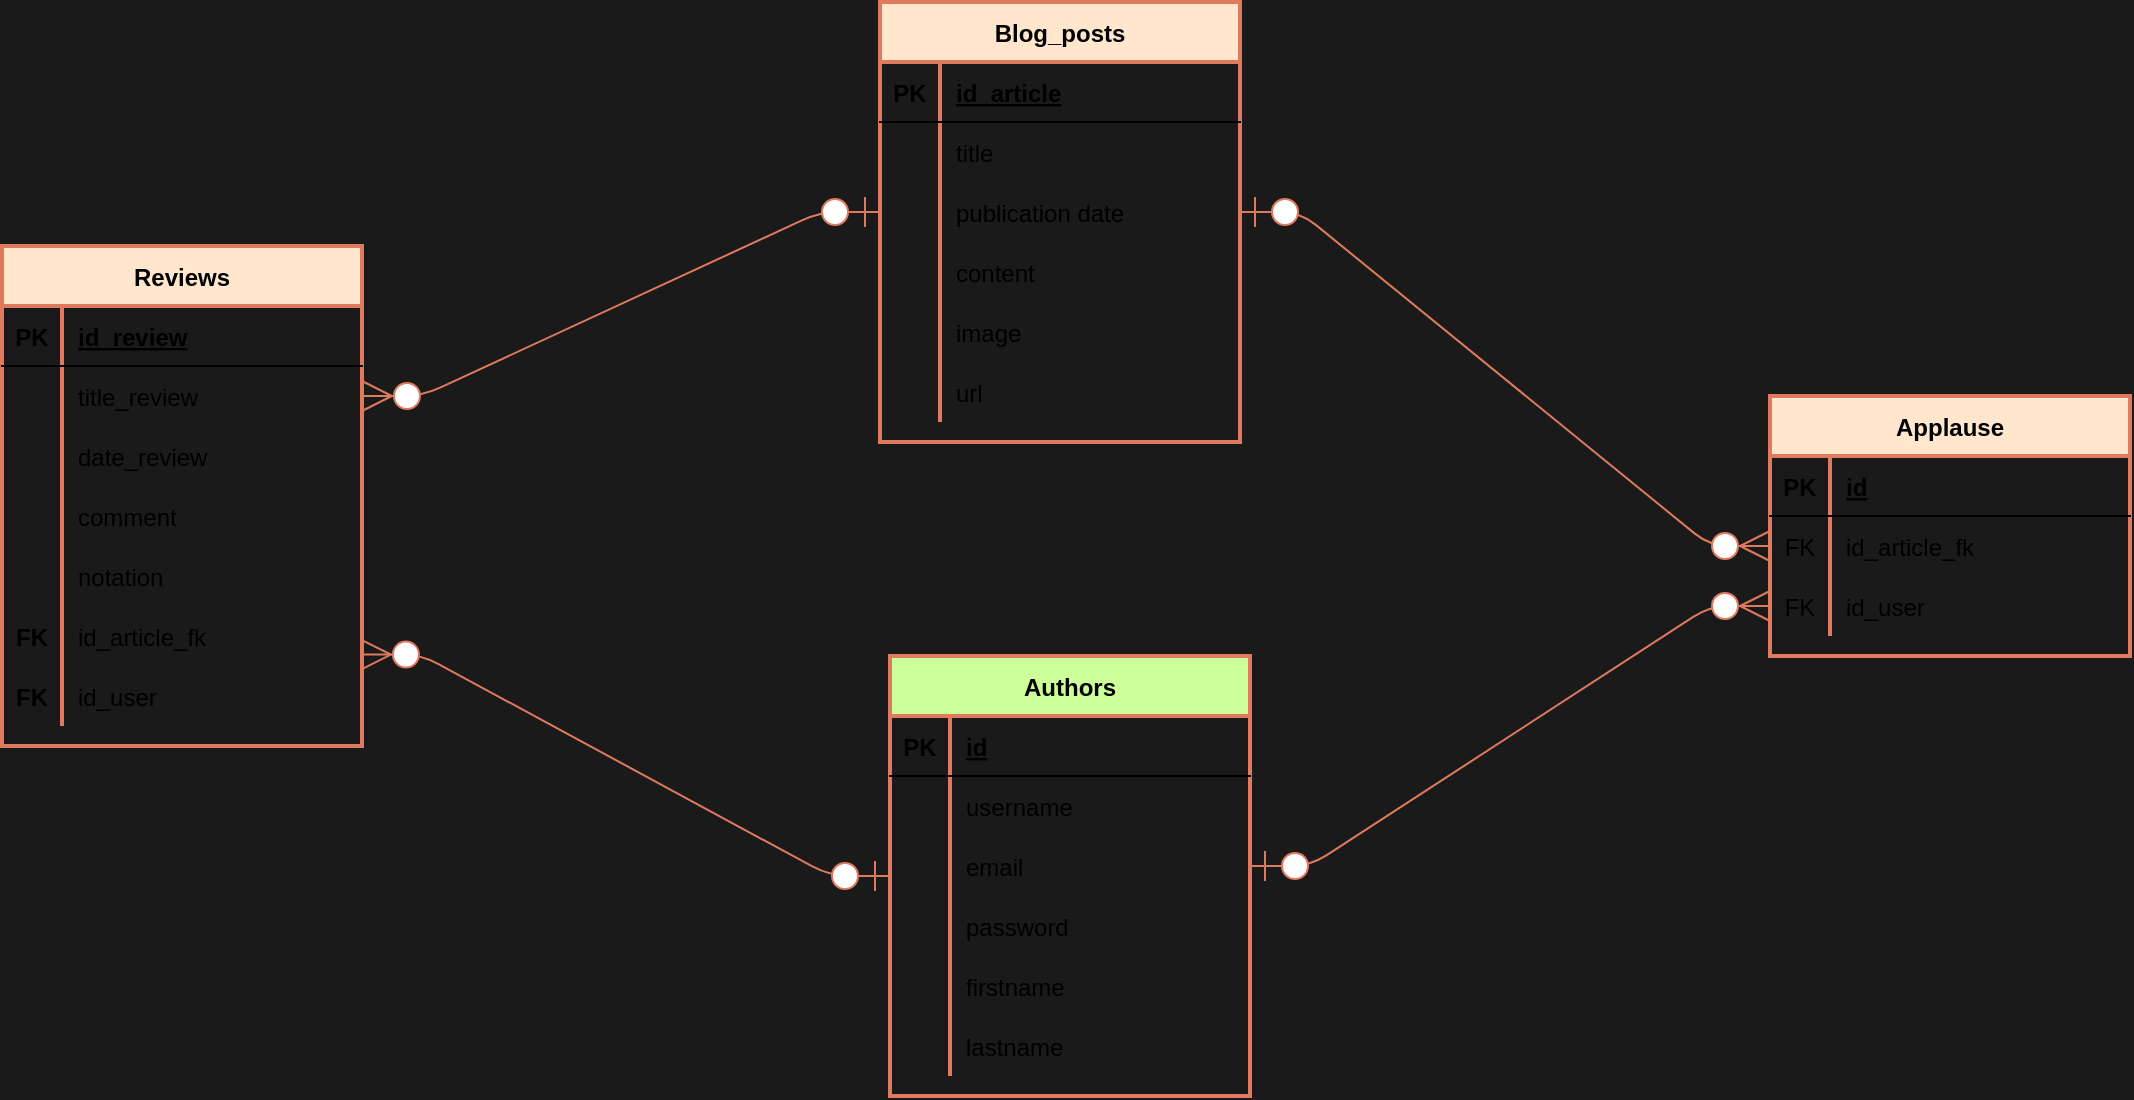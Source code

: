 <mxfile version="14.4.3" type="device"><diagram name="Page-1" id="efa7a0a1-bf9b-a30e-e6df-94a7791c09e9"><mxGraphModel dx="1913" dy="853" grid="0" gridSize="10" guides="1" tooltips="1" connect="1" arrows="1" fold="1" page="0" pageScale="1" pageWidth="826" pageHeight="1169" background="#1A1A1A" math="0" shadow="0"><root><mxCell id="0"/><mxCell id="1" parent="0"/><mxCell id="wu54Cc7X2mvKj52Np49p-134" value="Blog_posts" style="shape=table;startSize=30;container=1;collapsible=1;childLayout=tableLayout;fixedRows=1;rowLines=0;fontStyle=1;align=center;resizeLast=1;strokeColor=#E07A5F;strokeWidth=2;fillColor=#FFE6CC;fontColor=#000000;" vertex="1" parent="1"><mxGeometry x="-227" y="62" width="180" height="220" as="geometry"/></mxCell><mxCell id="wu54Cc7X2mvKj52Np49p-135" value="" style="shape=partialRectangle;collapsible=0;dropTarget=0;pointerEvents=0;fillColor=none;top=0;left=0;bottom=1;right=0;points=[[0,0.5],[1,0.5]];portConstraint=eastwest;" vertex="1" parent="wu54Cc7X2mvKj52Np49p-134"><mxGeometry y="30" width="180" height="30" as="geometry"/></mxCell><mxCell id="wu54Cc7X2mvKj52Np49p-136" value="PK" style="shape=partialRectangle;connectable=0;fillColor=none;top=0;left=0;bottom=0;right=0;fontStyle=1;overflow=hidden;" vertex="1" parent="wu54Cc7X2mvKj52Np49p-135"><mxGeometry width="30" height="30" as="geometry"/></mxCell><mxCell id="wu54Cc7X2mvKj52Np49p-137" value="id_article" style="shape=partialRectangle;connectable=0;fillColor=none;top=0;left=0;bottom=0;right=0;align=left;spacingLeft=6;fontStyle=5;overflow=hidden;" vertex="1" parent="wu54Cc7X2mvKj52Np49p-135"><mxGeometry x="30" width="150" height="30" as="geometry"/></mxCell><mxCell id="wu54Cc7X2mvKj52Np49p-138" value="" style="shape=partialRectangle;collapsible=0;dropTarget=0;pointerEvents=0;fillColor=none;top=0;left=0;bottom=0;right=0;points=[[0,0.5],[1,0.5]];portConstraint=eastwest;" vertex="1" parent="wu54Cc7X2mvKj52Np49p-134"><mxGeometry y="60" width="180" height="30" as="geometry"/></mxCell><mxCell id="wu54Cc7X2mvKj52Np49p-139" value="" style="shape=partialRectangle;connectable=0;fillColor=none;top=0;left=0;bottom=0;right=0;editable=1;overflow=hidden;" vertex="1" parent="wu54Cc7X2mvKj52Np49p-138"><mxGeometry width="30" height="30" as="geometry"/></mxCell><mxCell id="wu54Cc7X2mvKj52Np49p-140" value="title" style="shape=partialRectangle;connectable=0;fillColor=none;top=0;left=0;bottom=0;right=0;align=left;spacingLeft=6;overflow=hidden;" vertex="1" parent="wu54Cc7X2mvKj52Np49p-138"><mxGeometry x="30" width="150" height="30" as="geometry"/></mxCell><mxCell id="wu54Cc7X2mvKj52Np49p-141" value="" style="shape=partialRectangle;collapsible=0;dropTarget=0;pointerEvents=0;fillColor=none;top=0;left=0;bottom=0;right=0;points=[[0,0.5],[1,0.5]];portConstraint=eastwest;" vertex="1" parent="wu54Cc7X2mvKj52Np49p-134"><mxGeometry y="90" width="180" height="30" as="geometry"/></mxCell><mxCell id="wu54Cc7X2mvKj52Np49p-142" value="" style="shape=partialRectangle;connectable=0;fillColor=none;top=0;left=0;bottom=0;right=0;editable=1;overflow=hidden;" vertex="1" parent="wu54Cc7X2mvKj52Np49p-141"><mxGeometry width="30" height="30" as="geometry"/></mxCell><mxCell id="wu54Cc7X2mvKj52Np49p-143" value="publication date" style="shape=partialRectangle;connectable=0;fillColor=none;top=0;left=0;bottom=0;right=0;align=left;spacingLeft=6;overflow=hidden;" vertex="1" parent="wu54Cc7X2mvKj52Np49p-141"><mxGeometry x="30" width="150" height="30" as="geometry"/></mxCell><mxCell id="wu54Cc7X2mvKj52Np49p-144" value="" style="shape=partialRectangle;collapsible=0;dropTarget=0;pointerEvents=0;fillColor=none;top=0;left=0;bottom=0;right=0;points=[[0,0.5],[1,0.5]];portConstraint=eastwest;" vertex="1" parent="wu54Cc7X2mvKj52Np49p-134"><mxGeometry y="120" width="180" height="30" as="geometry"/></mxCell><mxCell id="wu54Cc7X2mvKj52Np49p-145" value="" style="shape=partialRectangle;connectable=0;fillColor=none;top=0;left=0;bottom=0;right=0;editable=1;overflow=hidden;" vertex="1" parent="wu54Cc7X2mvKj52Np49p-144"><mxGeometry width="30" height="30" as="geometry"/></mxCell><mxCell id="wu54Cc7X2mvKj52Np49p-146" value="content" style="shape=partialRectangle;connectable=0;fillColor=none;top=0;left=0;bottom=0;right=0;align=left;spacingLeft=6;overflow=hidden;" vertex="1" parent="wu54Cc7X2mvKj52Np49p-144"><mxGeometry x="30" width="150" height="30" as="geometry"/></mxCell><mxCell id="wu54Cc7X2mvKj52Np49p-227" value="" style="shape=partialRectangle;collapsible=0;dropTarget=0;pointerEvents=0;fillColor=none;top=0;left=0;bottom=0;right=0;points=[[0,0.5],[1,0.5]];portConstraint=eastwest;" vertex="1" parent="wu54Cc7X2mvKj52Np49p-134"><mxGeometry y="150" width="180" height="30" as="geometry"/></mxCell><mxCell id="wu54Cc7X2mvKj52Np49p-228" value="" style="shape=partialRectangle;connectable=0;fillColor=none;top=0;left=0;bottom=0;right=0;editable=1;overflow=hidden;" vertex="1" parent="wu54Cc7X2mvKj52Np49p-227"><mxGeometry width="30" height="30" as="geometry"/></mxCell><mxCell id="wu54Cc7X2mvKj52Np49p-229" value="image" style="shape=partialRectangle;connectable=0;fillColor=none;top=0;left=0;bottom=0;right=0;align=left;spacingLeft=6;overflow=hidden;" vertex="1" parent="wu54Cc7X2mvKj52Np49p-227"><mxGeometry x="30" width="150" height="30" as="geometry"/></mxCell><mxCell id="wu54Cc7X2mvKj52Np49p-230" value="" style="shape=partialRectangle;collapsible=0;dropTarget=0;pointerEvents=0;fillColor=none;top=0;left=0;bottom=0;right=0;points=[[0,0.5],[1,0.5]];portConstraint=eastwest;" vertex="1" parent="wu54Cc7X2mvKj52Np49p-134"><mxGeometry y="180" width="180" height="30" as="geometry"/></mxCell><mxCell id="wu54Cc7X2mvKj52Np49p-231" value="" style="shape=partialRectangle;connectable=0;fillColor=none;top=0;left=0;bottom=0;right=0;editable=1;overflow=hidden;" vertex="1" parent="wu54Cc7X2mvKj52Np49p-230"><mxGeometry width="30" height="30" as="geometry"/></mxCell><mxCell id="wu54Cc7X2mvKj52Np49p-232" value="url" style="shape=partialRectangle;connectable=0;fillColor=none;top=0;left=0;bottom=0;right=0;align=left;spacingLeft=6;overflow=hidden;" vertex="1" parent="wu54Cc7X2mvKj52Np49p-230"><mxGeometry x="30" width="150" height="30" as="geometry"/></mxCell><mxCell id="wu54Cc7X2mvKj52Np49p-154" value="Reviews" style="shape=table;startSize=30;container=1;collapsible=1;childLayout=tableLayout;fixedRows=1;rowLines=0;fontStyle=1;align=center;resizeLast=1;strokeColor=#E07A5F;strokeWidth=2;fillColor=#FFE6CC;fontColor=#000000;" vertex="1" parent="1"><mxGeometry x="-666" y="184" width="180" height="250" as="geometry"/></mxCell><mxCell id="wu54Cc7X2mvKj52Np49p-155" value="" style="shape=partialRectangle;collapsible=0;dropTarget=0;pointerEvents=0;fillColor=none;top=0;left=0;bottom=1;right=0;points=[[0,0.5],[1,0.5]];portConstraint=eastwest;" vertex="1" parent="wu54Cc7X2mvKj52Np49p-154"><mxGeometry y="30" width="180" height="30" as="geometry"/></mxCell><mxCell id="wu54Cc7X2mvKj52Np49p-156" value="PK" style="shape=partialRectangle;connectable=0;fillColor=none;top=0;left=0;bottom=0;right=0;fontStyle=1;overflow=hidden;" vertex="1" parent="wu54Cc7X2mvKj52Np49p-155"><mxGeometry width="30" height="30" as="geometry"/></mxCell><mxCell id="wu54Cc7X2mvKj52Np49p-157" value="id_review" style="shape=partialRectangle;connectable=0;fillColor=none;top=0;left=0;bottom=0;right=0;align=left;spacingLeft=6;fontStyle=5;overflow=hidden;" vertex="1" parent="wu54Cc7X2mvKj52Np49p-155"><mxGeometry x="30" width="150" height="30" as="geometry"/></mxCell><mxCell id="wu54Cc7X2mvKj52Np49p-158" value="" style="shape=partialRectangle;collapsible=0;dropTarget=0;pointerEvents=0;fillColor=none;top=0;left=0;bottom=0;right=0;points=[[0,0.5],[1,0.5]];portConstraint=eastwest;" vertex="1" parent="wu54Cc7X2mvKj52Np49p-154"><mxGeometry y="60" width="180" height="30" as="geometry"/></mxCell><mxCell id="wu54Cc7X2mvKj52Np49p-159" value="" style="shape=partialRectangle;connectable=0;fillColor=none;top=0;left=0;bottom=0;right=0;editable=1;overflow=hidden;" vertex="1" parent="wu54Cc7X2mvKj52Np49p-158"><mxGeometry width="30" height="30" as="geometry"/></mxCell><mxCell id="wu54Cc7X2mvKj52Np49p-160" value="title_review" style="shape=partialRectangle;connectable=0;fillColor=none;top=0;left=0;bottom=0;right=0;align=left;spacingLeft=6;overflow=hidden;" vertex="1" parent="wu54Cc7X2mvKj52Np49p-158"><mxGeometry x="30" width="150" height="30" as="geometry"/></mxCell><mxCell id="wu54Cc7X2mvKj52Np49p-161" value="" style="shape=partialRectangle;collapsible=0;dropTarget=0;pointerEvents=0;fillColor=none;top=0;left=0;bottom=0;right=0;points=[[0,0.5],[1,0.5]];portConstraint=eastwest;" vertex="1" parent="wu54Cc7X2mvKj52Np49p-154"><mxGeometry y="90" width="180" height="30" as="geometry"/></mxCell><mxCell id="wu54Cc7X2mvKj52Np49p-162" value="" style="shape=partialRectangle;connectable=0;fillColor=none;top=0;left=0;bottom=0;right=0;editable=1;overflow=hidden;" vertex="1" parent="wu54Cc7X2mvKj52Np49p-161"><mxGeometry width="30" height="30" as="geometry"/></mxCell><mxCell id="wu54Cc7X2mvKj52Np49p-163" value="date_review" style="shape=partialRectangle;connectable=0;fillColor=none;top=0;left=0;bottom=0;right=0;align=left;spacingLeft=6;overflow=hidden;" vertex="1" parent="wu54Cc7X2mvKj52Np49p-161"><mxGeometry x="30" width="150" height="30" as="geometry"/></mxCell><mxCell id="wu54Cc7X2mvKj52Np49p-164" value="" style="shape=partialRectangle;collapsible=0;dropTarget=0;pointerEvents=0;fillColor=none;top=0;left=0;bottom=0;right=0;points=[[0,0.5],[1,0.5]];portConstraint=eastwest;" vertex="1" parent="wu54Cc7X2mvKj52Np49p-154"><mxGeometry y="120" width="180" height="30" as="geometry"/></mxCell><mxCell id="wu54Cc7X2mvKj52Np49p-165" value="" style="shape=partialRectangle;connectable=0;fillColor=none;top=0;left=0;bottom=0;right=0;editable=1;overflow=hidden;" vertex="1" parent="wu54Cc7X2mvKj52Np49p-164"><mxGeometry width="30" height="30" as="geometry"/></mxCell><mxCell id="wu54Cc7X2mvKj52Np49p-166" value="comment" style="shape=partialRectangle;connectable=0;fillColor=none;top=0;left=0;bottom=0;right=0;align=left;spacingLeft=6;overflow=hidden;" vertex="1" parent="wu54Cc7X2mvKj52Np49p-164"><mxGeometry x="30" width="150" height="30" as="geometry"/></mxCell><mxCell id="wu54Cc7X2mvKj52Np49p-167" value="" style="shape=partialRectangle;collapsible=0;dropTarget=0;pointerEvents=0;fillColor=none;top=0;left=0;bottom=0;right=0;points=[[0,0.5],[1,0.5]];portConstraint=eastwest;" vertex="1" parent="wu54Cc7X2mvKj52Np49p-154"><mxGeometry y="150" width="180" height="30" as="geometry"/></mxCell><mxCell id="wu54Cc7X2mvKj52Np49p-168" value="" style="shape=partialRectangle;connectable=0;fillColor=none;top=0;left=0;bottom=0;right=0;editable=1;overflow=hidden;" vertex="1" parent="wu54Cc7X2mvKj52Np49p-167"><mxGeometry width="30" height="30" as="geometry"/></mxCell><mxCell id="wu54Cc7X2mvKj52Np49p-169" value="notation" style="shape=partialRectangle;connectable=0;fillColor=none;top=0;left=0;bottom=0;right=0;align=left;spacingLeft=6;overflow=hidden;" vertex="1" parent="wu54Cc7X2mvKj52Np49p-167"><mxGeometry x="30" width="150" height="30" as="geometry"/></mxCell><mxCell id="wu54Cc7X2mvKj52Np49p-171" value="" style="shape=partialRectangle;collapsible=0;dropTarget=0;pointerEvents=0;fillColor=none;top=0;left=0;bottom=0;right=0;points=[[0,0.5],[1,0.5]];portConstraint=eastwest;" vertex="1" parent="wu54Cc7X2mvKj52Np49p-154"><mxGeometry y="180" width="180" height="30" as="geometry"/></mxCell><mxCell id="wu54Cc7X2mvKj52Np49p-172" value="FK" style="shape=partialRectangle;connectable=0;fillColor=none;top=0;left=0;bottom=0;right=0;editable=1;overflow=hidden;fontStyle=1" vertex="1" parent="wu54Cc7X2mvKj52Np49p-171"><mxGeometry width="30" height="30" as="geometry"/></mxCell><mxCell id="wu54Cc7X2mvKj52Np49p-173" value="id_article_fk" style="shape=partialRectangle;connectable=0;fillColor=none;top=0;left=0;bottom=0;right=0;align=left;spacingLeft=6;overflow=hidden;" vertex="1" parent="wu54Cc7X2mvKj52Np49p-171"><mxGeometry x="30" width="150" height="30" as="geometry"/></mxCell><mxCell id="wu54Cc7X2mvKj52Np49p-254" value="" style="shape=partialRectangle;collapsible=0;dropTarget=0;pointerEvents=0;fillColor=none;top=0;left=0;bottom=0;right=0;points=[[0,0.5],[1,0.5]];portConstraint=eastwest;" vertex="1" parent="wu54Cc7X2mvKj52Np49p-154"><mxGeometry y="210" width="180" height="30" as="geometry"/></mxCell><mxCell id="wu54Cc7X2mvKj52Np49p-255" value="FK" style="shape=partialRectangle;connectable=0;fillColor=none;top=0;left=0;bottom=0;right=0;editable=1;overflow=hidden;fontStyle=1" vertex="1" parent="wu54Cc7X2mvKj52Np49p-254"><mxGeometry width="30" height="30" as="geometry"/></mxCell><mxCell id="wu54Cc7X2mvKj52Np49p-256" value="id_user" style="shape=partialRectangle;connectable=0;fillColor=none;top=0;left=0;bottom=0;right=0;align=left;spacingLeft=6;overflow=hidden;" vertex="1" parent="wu54Cc7X2mvKj52Np49p-254"><mxGeometry x="30" width="150" height="30" as="geometry"/></mxCell><mxCell id="wu54Cc7X2mvKj52Np49p-170" value="" style="edgeStyle=entityRelationEdgeStyle;fontSize=12;html=1;endArrow=ERzeroToMany;startArrow=ERzeroToOne;strokeColor=#E07A5F;fillColor=#F2CC8F;endSize=13;targetPerimeterSpacing=0;startSize=13;exitX=0;exitY=0.5;exitDx=0;exitDy=0;entryX=1;entryY=0.5;entryDx=0;entryDy=0;" edge="1" parent="1" source="wu54Cc7X2mvKj52Np49p-141" target="wu54Cc7X2mvKj52Np49p-158"><mxGeometry width="100" height="100" relative="1" as="geometry"><mxPoint x="235" y="271" as="sourcePoint"/><mxPoint x="335" y="171" as="targetPoint"/></mxGeometry></mxCell><mxCell id="wu54Cc7X2mvKj52Np49p-234" value="Authors" style="shape=table;startSize=30;container=1;collapsible=1;childLayout=tableLayout;fixedRows=1;rowLines=0;fontStyle=1;align=center;resizeLast=1;strokeColor=#E07A5F;strokeWidth=2;fontColor=#000000;fillColor=#CCFF99;" vertex="1" parent="1"><mxGeometry x="-222" y="389" width="180" height="220" as="geometry"/></mxCell><mxCell id="wu54Cc7X2mvKj52Np49p-235" value="" style="shape=partialRectangle;collapsible=0;dropTarget=0;pointerEvents=0;fillColor=none;top=0;left=0;bottom=1;right=0;points=[[0,0.5],[1,0.5]];portConstraint=eastwest;" vertex="1" parent="wu54Cc7X2mvKj52Np49p-234"><mxGeometry y="30" width="180" height="30" as="geometry"/></mxCell><mxCell id="wu54Cc7X2mvKj52Np49p-236" value="PK" style="shape=partialRectangle;connectable=0;fillColor=none;top=0;left=0;bottom=0;right=0;fontStyle=1;overflow=hidden;" vertex="1" parent="wu54Cc7X2mvKj52Np49p-235"><mxGeometry width="30" height="30" as="geometry"/></mxCell><mxCell id="wu54Cc7X2mvKj52Np49p-237" value="id" style="shape=partialRectangle;connectable=0;fillColor=none;top=0;left=0;bottom=0;right=0;align=left;spacingLeft=6;fontStyle=5;overflow=hidden;" vertex="1" parent="wu54Cc7X2mvKj52Np49p-235"><mxGeometry x="30" width="150" height="30" as="geometry"/></mxCell><mxCell id="wu54Cc7X2mvKj52Np49p-238" value="" style="shape=partialRectangle;collapsible=0;dropTarget=0;pointerEvents=0;fillColor=none;top=0;left=0;bottom=0;right=0;points=[[0,0.5],[1,0.5]];portConstraint=eastwest;" vertex="1" parent="wu54Cc7X2mvKj52Np49p-234"><mxGeometry y="60" width="180" height="30" as="geometry"/></mxCell><mxCell id="wu54Cc7X2mvKj52Np49p-239" value="" style="shape=partialRectangle;connectable=0;fillColor=none;top=0;left=0;bottom=0;right=0;editable=1;overflow=hidden;" vertex="1" parent="wu54Cc7X2mvKj52Np49p-238"><mxGeometry width="30" height="30" as="geometry"/></mxCell><mxCell id="wu54Cc7X2mvKj52Np49p-240" value="username" style="shape=partialRectangle;connectable=0;fillColor=none;top=0;left=0;bottom=0;right=0;align=left;spacingLeft=6;overflow=hidden;" vertex="1" parent="wu54Cc7X2mvKj52Np49p-238"><mxGeometry x="30" width="150" height="30" as="geometry"/></mxCell><mxCell id="wu54Cc7X2mvKj52Np49p-241" value="" style="shape=partialRectangle;collapsible=0;dropTarget=0;pointerEvents=0;fillColor=none;top=0;left=0;bottom=0;right=0;points=[[0,0.5],[1,0.5]];portConstraint=eastwest;" vertex="1" parent="wu54Cc7X2mvKj52Np49p-234"><mxGeometry y="90" width="180" height="30" as="geometry"/></mxCell><mxCell id="wu54Cc7X2mvKj52Np49p-242" value="" style="shape=partialRectangle;connectable=0;fillColor=none;top=0;left=0;bottom=0;right=0;editable=1;overflow=hidden;" vertex="1" parent="wu54Cc7X2mvKj52Np49p-241"><mxGeometry width="30" height="30" as="geometry"/></mxCell><mxCell id="wu54Cc7X2mvKj52Np49p-243" value="email" style="shape=partialRectangle;connectable=0;fillColor=none;top=0;left=0;bottom=0;right=0;align=left;spacingLeft=6;overflow=hidden;" vertex="1" parent="wu54Cc7X2mvKj52Np49p-241"><mxGeometry x="30" width="150" height="30" as="geometry"/></mxCell><mxCell id="wu54Cc7X2mvKj52Np49p-244" value="" style="shape=partialRectangle;collapsible=0;dropTarget=0;pointerEvents=0;fillColor=none;top=0;left=0;bottom=0;right=0;points=[[0,0.5],[1,0.5]];portConstraint=eastwest;" vertex="1" parent="wu54Cc7X2mvKj52Np49p-234"><mxGeometry y="120" width="180" height="30" as="geometry"/></mxCell><mxCell id="wu54Cc7X2mvKj52Np49p-245" value="" style="shape=partialRectangle;connectable=0;fillColor=none;top=0;left=0;bottom=0;right=0;editable=1;overflow=hidden;" vertex="1" parent="wu54Cc7X2mvKj52Np49p-244"><mxGeometry width="30" height="30" as="geometry"/></mxCell><mxCell id="wu54Cc7X2mvKj52Np49p-246" value="password" style="shape=partialRectangle;connectable=0;fillColor=none;top=0;left=0;bottom=0;right=0;align=left;spacingLeft=6;overflow=hidden;" vertex="1" parent="wu54Cc7X2mvKj52Np49p-244"><mxGeometry x="30" width="150" height="30" as="geometry"/></mxCell><mxCell id="wu54Cc7X2mvKj52Np49p-247" value="" style="shape=partialRectangle;collapsible=0;dropTarget=0;pointerEvents=0;fillColor=none;top=0;left=0;bottom=0;right=0;points=[[0,0.5],[1,0.5]];portConstraint=eastwest;" vertex="1" parent="wu54Cc7X2mvKj52Np49p-234"><mxGeometry y="150" width="180" height="30" as="geometry"/></mxCell><mxCell id="wu54Cc7X2mvKj52Np49p-248" value="" style="shape=partialRectangle;connectable=0;fillColor=none;top=0;left=0;bottom=0;right=0;editable=1;overflow=hidden;" vertex="1" parent="wu54Cc7X2mvKj52Np49p-247"><mxGeometry width="30" height="30" as="geometry"/></mxCell><mxCell id="wu54Cc7X2mvKj52Np49p-249" value="firstname" style="shape=partialRectangle;connectable=0;fillColor=none;top=0;left=0;bottom=0;right=0;align=left;spacingLeft=6;overflow=hidden;" vertex="1" parent="wu54Cc7X2mvKj52Np49p-247"><mxGeometry x="30" width="150" height="30" as="geometry"/></mxCell><mxCell id="wu54Cc7X2mvKj52Np49p-250" value="" style="shape=partialRectangle;collapsible=0;dropTarget=0;pointerEvents=0;fillColor=none;top=0;left=0;bottom=0;right=0;points=[[0,0.5],[1,0.5]];portConstraint=eastwest;" vertex="1" parent="wu54Cc7X2mvKj52Np49p-234"><mxGeometry y="180" width="180" height="30" as="geometry"/></mxCell><mxCell id="wu54Cc7X2mvKj52Np49p-251" value="" style="shape=partialRectangle;connectable=0;fillColor=none;top=0;left=0;bottom=0;right=0;editable=1;overflow=hidden;" vertex="1" parent="wu54Cc7X2mvKj52Np49p-250"><mxGeometry width="30" height="30" as="geometry"/></mxCell><mxCell id="wu54Cc7X2mvKj52Np49p-252" value="lastname" style="shape=partialRectangle;connectable=0;fillColor=none;top=0;left=0;bottom=0;right=0;align=left;spacingLeft=6;overflow=hidden;" vertex="1" parent="wu54Cc7X2mvKj52Np49p-250"><mxGeometry x="30" width="150" height="30" as="geometry"/></mxCell><mxCell id="wu54Cc7X2mvKj52Np49p-253" value="" style="edgeStyle=entityRelationEdgeStyle;fontSize=12;html=1;endArrow=ERzeroToMany;startArrow=ERzeroToOne;strokeColor=#E07A5F;fillColor=#F2CC8F;endSize=13;targetPerimeterSpacing=0;startSize=13;exitX=0;exitY=0.5;exitDx=0;exitDy=0;entryX=0.997;entryY=0.81;entryDx=0;entryDy=0;entryPerimeter=0;" edge="1" parent="1" source="wu54Cc7X2mvKj52Np49p-234" target="wu54Cc7X2mvKj52Np49p-171"><mxGeometry width="100" height="100" relative="1" as="geometry"><mxPoint x="258" y="694" as="sourcePoint"/><mxPoint x="804" y="695.0" as="targetPoint"/></mxGeometry></mxCell><mxCell id="wu54Cc7X2mvKj52Np49p-257" value="Applause" style="shape=table;startSize=30;container=1;collapsible=1;childLayout=tableLayout;fixedRows=1;rowLines=0;fontStyle=1;align=center;resizeLast=1;strokeColor=#E07A5F;strokeWidth=2;fillColor=#FFE6CC;fontColor=#000000;" vertex="1" parent="1"><mxGeometry x="218" y="259" width="180" height="130" as="geometry"/></mxCell><mxCell id="wu54Cc7X2mvKj52Np49p-258" value="" style="shape=partialRectangle;collapsible=0;dropTarget=0;pointerEvents=0;fillColor=none;top=0;left=0;bottom=1;right=0;points=[[0,0.5],[1,0.5]];portConstraint=eastwest;" vertex="1" parent="wu54Cc7X2mvKj52Np49p-257"><mxGeometry y="30" width="180" height="30" as="geometry"/></mxCell><mxCell id="wu54Cc7X2mvKj52Np49p-259" value="PK" style="shape=partialRectangle;connectable=0;fillColor=none;top=0;left=0;bottom=0;right=0;fontStyle=1;overflow=hidden;" vertex="1" parent="wu54Cc7X2mvKj52Np49p-258"><mxGeometry width="30" height="30" as="geometry"/></mxCell><mxCell id="wu54Cc7X2mvKj52Np49p-260" value="id" style="shape=partialRectangle;connectable=0;fillColor=none;top=0;left=0;bottom=0;right=0;align=left;spacingLeft=6;fontStyle=5;overflow=hidden;" vertex="1" parent="wu54Cc7X2mvKj52Np49p-258"><mxGeometry x="30" width="150" height="30" as="geometry"/></mxCell><mxCell id="wu54Cc7X2mvKj52Np49p-261" value="" style="shape=partialRectangle;collapsible=0;dropTarget=0;pointerEvents=0;fillColor=none;top=0;left=0;bottom=0;right=0;points=[[0,0.5],[1,0.5]];portConstraint=eastwest;" vertex="1" parent="wu54Cc7X2mvKj52Np49p-257"><mxGeometry y="60" width="180" height="30" as="geometry"/></mxCell><mxCell id="wu54Cc7X2mvKj52Np49p-262" value="FK" style="shape=partialRectangle;connectable=0;fillColor=none;top=0;left=0;bottom=0;right=0;editable=1;overflow=hidden;" vertex="1" parent="wu54Cc7X2mvKj52Np49p-261"><mxGeometry width="30" height="30" as="geometry"/></mxCell><mxCell id="wu54Cc7X2mvKj52Np49p-263" value="id_article_fk" style="shape=partialRectangle;connectable=0;fillColor=none;top=0;left=0;bottom=0;right=0;align=left;spacingLeft=6;overflow=hidden;" vertex="1" parent="wu54Cc7X2mvKj52Np49p-261"><mxGeometry x="30" width="150" height="30" as="geometry"/></mxCell><mxCell id="wu54Cc7X2mvKj52Np49p-264" value="" style="shape=partialRectangle;collapsible=0;dropTarget=0;pointerEvents=0;fillColor=none;top=0;left=0;bottom=0;right=0;points=[[0,0.5],[1,0.5]];portConstraint=eastwest;" vertex="1" parent="wu54Cc7X2mvKj52Np49p-257"><mxGeometry y="90" width="180" height="30" as="geometry"/></mxCell><mxCell id="wu54Cc7X2mvKj52Np49p-265" value="FK" style="shape=partialRectangle;connectable=0;fillColor=none;top=0;left=0;bottom=0;right=0;editable=1;overflow=hidden;" vertex="1" parent="wu54Cc7X2mvKj52Np49p-264"><mxGeometry width="30" height="30" as="geometry"/></mxCell><mxCell id="wu54Cc7X2mvKj52Np49p-266" value="id_user" style="shape=partialRectangle;connectable=0;fillColor=none;top=0;left=0;bottom=0;right=0;align=left;spacingLeft=6;overflow=hidden;" vertex="1" parent="wu54Cc7X2mvKj52Np49p-264"><mxGeometry x="30" width="150" height="30" as="geometry"/></mxCell><mxCell id="wu54Cc7X2mvKj52Np49p-279" value="" style="edgeStyle=entityRelationEdgeStyle;fontSize=12;html=1;endArrow=ERzeroToMany;startArrow=ERzeroToOne;strokeColor=#E07A5F;fillColor=#F2CC8F;endSize=13;targetPerimeterSpacing=0;startSize=13;exitX=1;exitY=0.5;exitDx=0;exitDy=0;entryX=0;entryY=0.5;entryDx=0;entryDy=0;" edge="1" parent="1" source="wu54Cc7X2mvKj52Np49p-141" target="wu54Cc7X2mvKj52Np49p-261"><mxGeometry width="100" height="100" relative="1" as="geometry"><mxPoint x="-32" y="193" as="sourcePoint"/><mxPoint x="611" y="223" as="targetPoint"/></mxGeometry></mxCell><mxCell id="wu54Cc7X2mvKj52Np49p-282" value="" style="edgeStyle=entityRelationEdgeStyle;fontSize=12;html=1;endArrow=ERzeroToMany;startArrow=ERzeroToOne;strokeColor=#E07A5F;fillColor=#F2CC8F;endSize=13;targetPerimeterSpacing=0;startSize=13;exitX=1;exitY=0.5;exitDx=0;exitDy=0;entryX=0;entryY=0.5;entryDx=0;entryDy=0;" edge="1" parent="1" source="wu54Cc7X2mvKj52Np49p-241" target="wu54Cc7X2mvKj52Np49p-264"><mxGeometry width="100" height="100" relative="1" as="geometry"><mxPoint x="-11" y="555" as="sourcePoint"/><mxPoint x="632" y="332" as="targetPoint"/></mxGeometry></mxCell></root></mxGraphModel></diagram></mxfile>